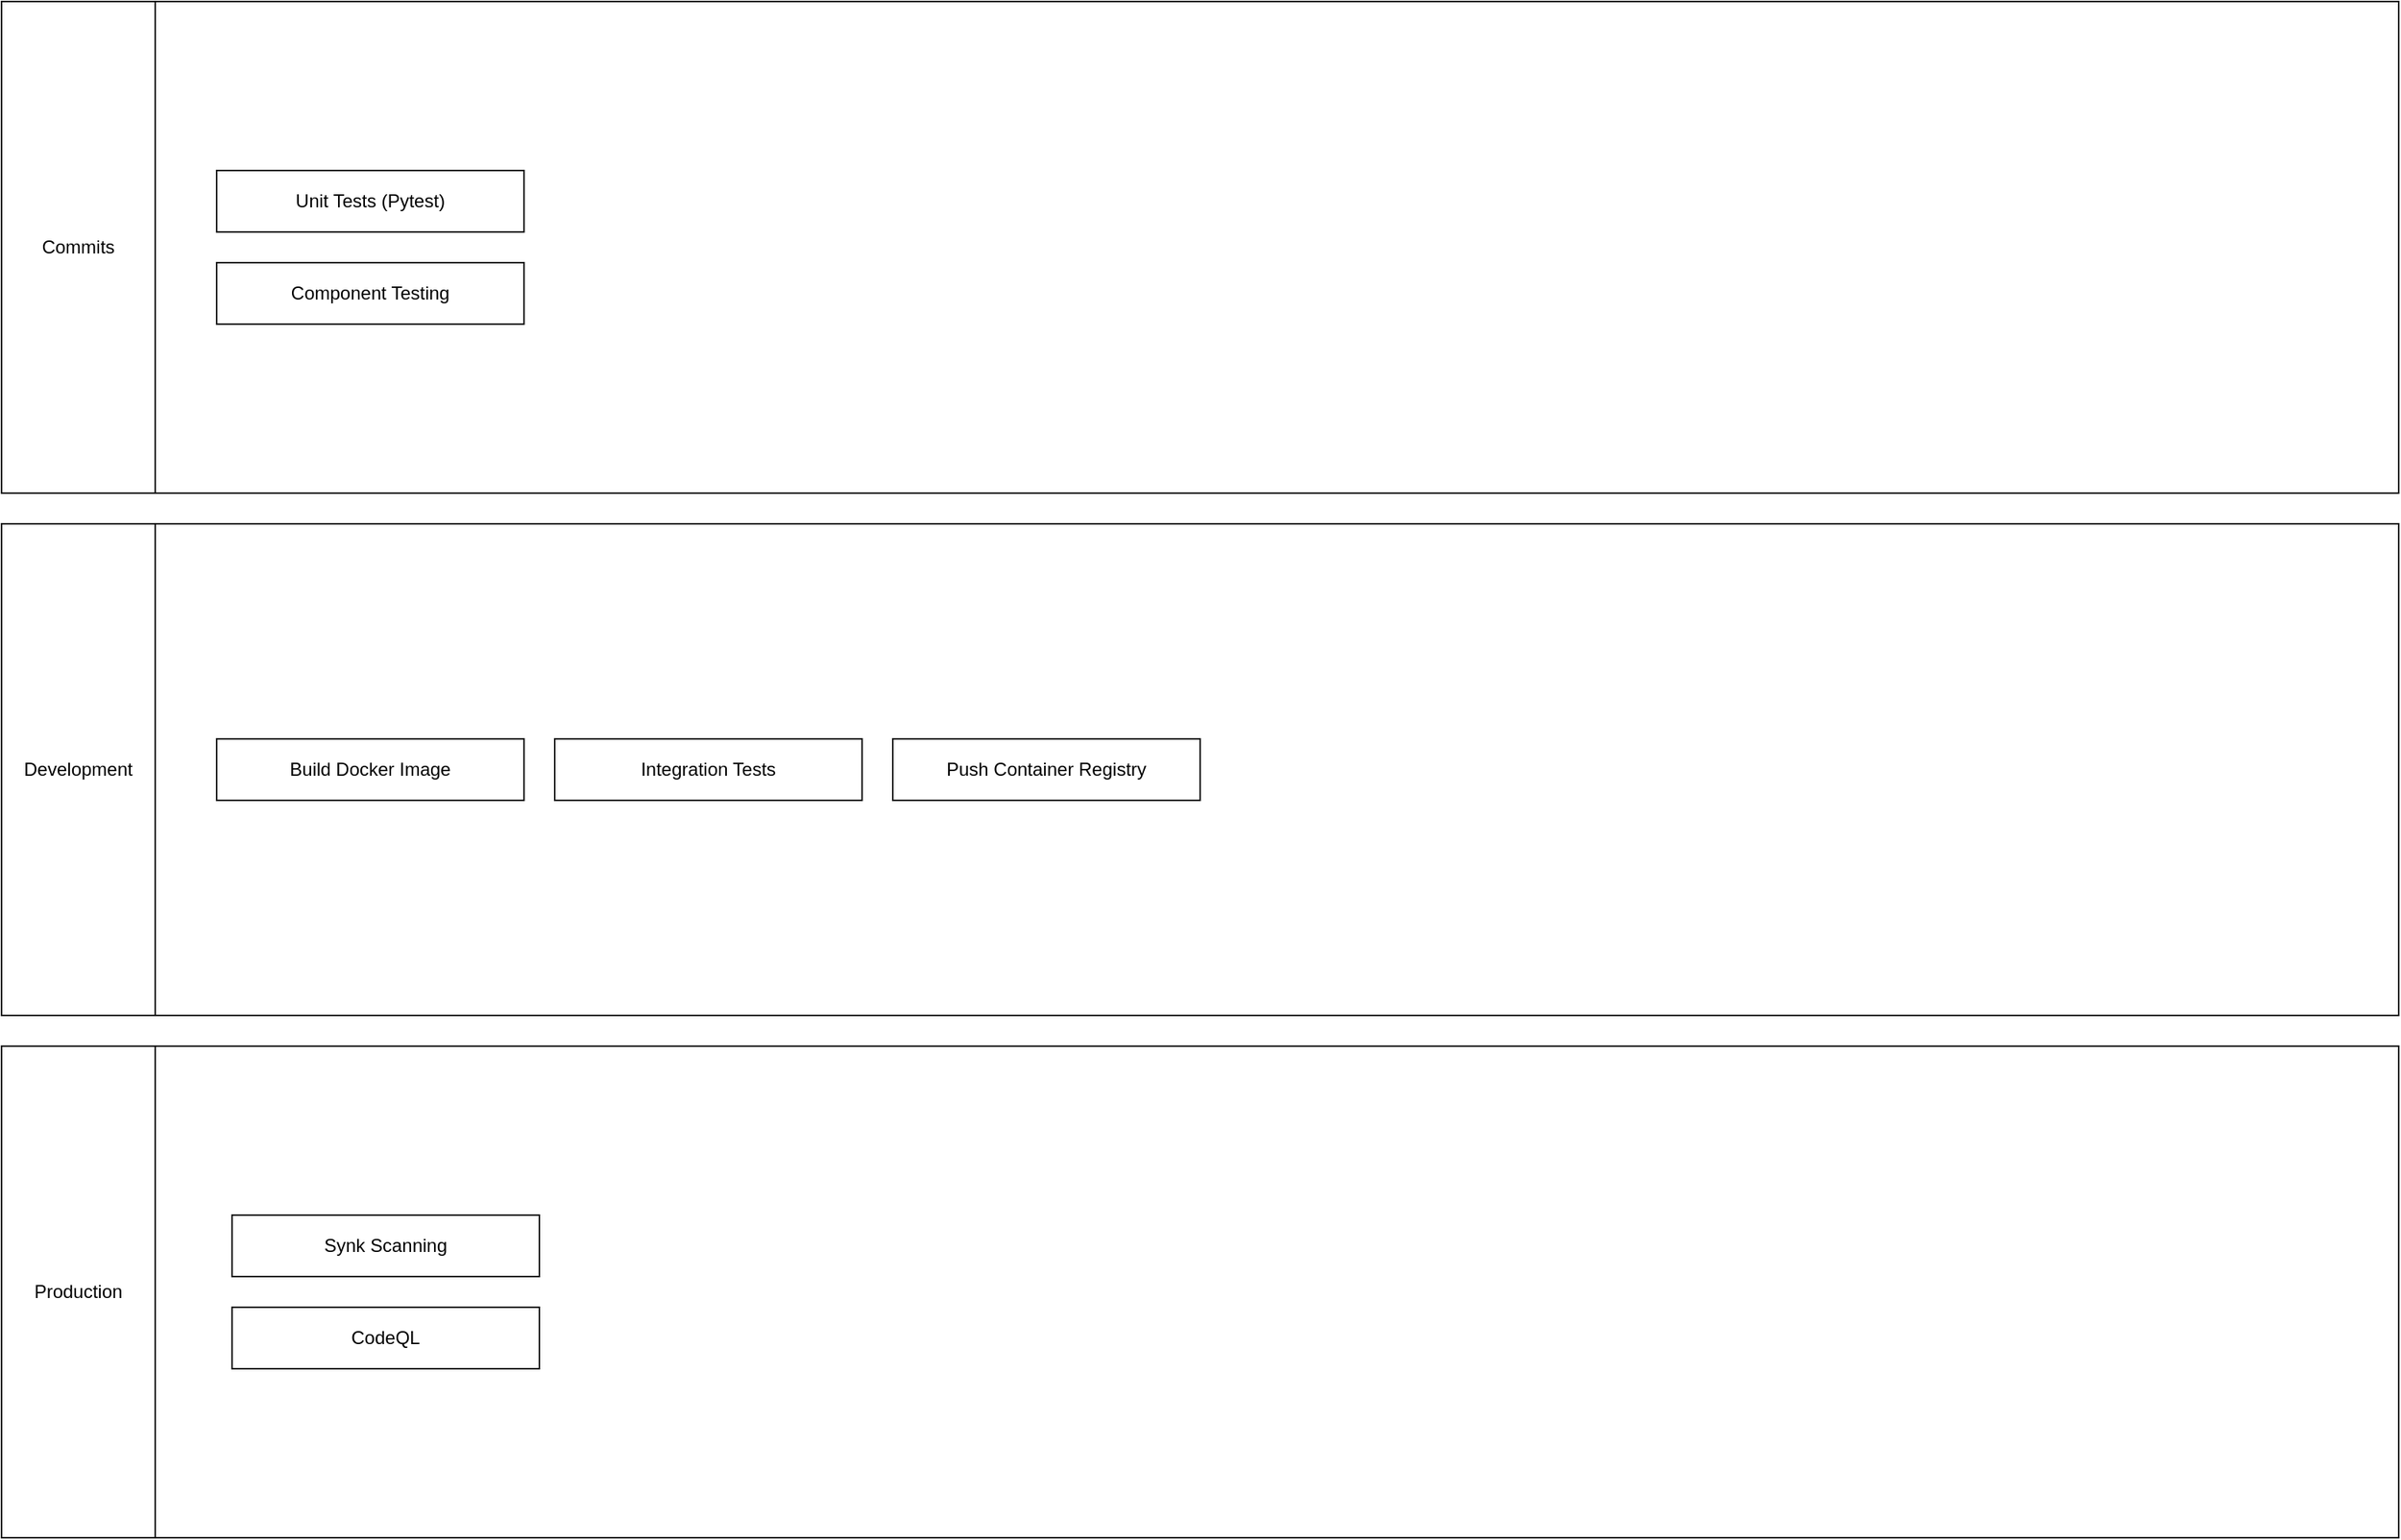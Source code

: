 <mxfile version="15.3.1" type="github">
  <diagram id="jGv3KRdHRO9ItCqaX64U" name="Page-1">
    <mxGraphModel dx="2302" dy="1134" grid="1" gridSize="10" guides="1" tooltips="1" connect="1" arrows="1" fold="1" page="1" pageScale="1" pageWidth="1700" pageHeight="1100" math="0" shadow="0">
      <root>
        <mxCell id="QeTs8Otb-hYSfhYipXKW-0" />
        <mxCell id="QeTs8Otb-hYSfhYipXKW-1" parent="QeTs8Otb-hYSfhYipXKW-0" />
        <mxCell id="zljSf0HPq7ISTMpLtNXf-15" value="" style="rounded=0;whiteSpace=wrap;html=1;" vertex="1" parent="QeTs8Otb-hYSfhYipXKW-1">
          <mxGeometry x="40" y="40" width="1560" height="320" as="geometry" />
        </mxCell>
        <mxCell id="zljSf0HPq7ISTMpLtNXf-16" value="Commits" style="rounded=0;whiteSpace=wrap;html=1;" vertex="1" parent="QeTs8Otb-hYSfhYipXKW-1">
          <mxGeometry x="40" y="40" width="100" height="320" as="geometry" />
        </mxCell>
        <mxCell id="zljSf0HPq7ISTMpLtNXf-26" value="" style="rounded=0;whiteSpace=wrap;html=1;" vertex="1" parent="QeTs8Otb-hYSfhYipXKW-1">
          <mxGeometry x="40" y="720" width="1560" height="320" as="geometry" />
        </mxCell>
        <mxCell id="zljSf0HPq7ISTMpLtNXf-27" value="" style="rounded=0;whiteSpace=wrap;html=1;" vertex="1" parent="QeTs8Otb-hYSfhYipXKW-1">
          <mxGeometry x="40" y="380" width="1560" height="320" as="geometry" />
        </mxCell>
        <mxCell id="zljSf0HPq7ISTMpLtNXf-32" value="Development" style="rounded=0;whiteSpace=wrap;html=1;" vertex="1" parent="QeTs8Otb-hYSfhYipXKW-1">
          <mxGeometry x="40" y="380" width="100" height="320" as="geometry" />
        </mxCell>
        <mxCell id="zljSf0HPq7ISTMpLtNXf-33" value="Production" style="rounded=0;whiteSpace=wrap;html=1;" vertex="1" parent="QeTs8Otb-hYSfhYipXKW-1">
          <mxGeometry x="40" y="720" width="100" height="320" as="geometry" />
        </mxCell>
        <mxCell id="zljSf0HPq7ISTMpLtNXf-34" value="Integration Tests" style="rounded=0;whiteSpace=wrap;html=1;" vertex="1" parent="QeTs8Otb-hYSfhYipXKW-1">
          <mxGeometry x="400" y="520" width="200" height="40" as="geometry" />
        </mxCell>
        <mxCell id="zljSf0HPq7ISTMpLtNXf-35" value="Unit Tests (Pytest)" style="rounded=0;whiteSpace=wrap;html=1;" vertex="1" parent="QeTs8Otb-hYSfhYipXKW-1">
          <mxGeometry x="180" y="150" width="200" height="40" as="geometry" />
        </mxCell>
        <mxCell id="zljSf0HPq7ISTMpLtNXf-36" value="CodeQL" style="rounded=0;whiteSpace=wrap;html=1;" vertex="1" parent="QeTs8Otb-hYSfhYipXKW-1">
          <mxGeometry x="190" y="890" width="200" height="40" as="geometry" />
        </mxCell>
        <mxCell id="zljSf0HPq7ISTMpLtNXf-37" value="Build Docker Image" style="rounded=0;whiteSpace=wrap;html=1;" vertex="1" parent="QeTs8Otb-hYSfhYipXKW-1">
          <mxGeometry x="180" y="520" width="200" height="40" as="geometry" />
        </mxCell>
        <mxCell id="zljSf0HPq7ISTMpLtNXf-38" value="Push Container Registry" style="rounded=0;whiteSpace=wrap;html=1;" vertex="1" parent="QeTs8Otb-hYSfhYipXKW-1">
          <mxGeometry x="620" y="520" width="200" height="40" as="geometry" />
        </mxCell>
        <mxCell id="zljSf0HPq7ISTMpLtNXf-39" value="Synk Scanning" style="rounded=0;whiteSpace=wrap;html=1;" vertex="1" parent="QeTs8Otb-hYSfhYipXKW-1">
          <mxGeometry x="190" y="830" width="200" height="40" as="geometry" />
        </mxCell>
        <mxCell id="zljSf0HPq7ISTMpLtNXf-40" value="Component Testing" style="rounded=0;whiteSpace=wrap;html=1;" vertex="1" parent="QeTs8Otb-hYSfhYipXKW-1">
          <mxGeometry x="180" y="210" width="200" height="40" as="geometry" />
        </mxCell>
      </root>
    </mxGraphModel>
  </diagram>
</mxfile>
